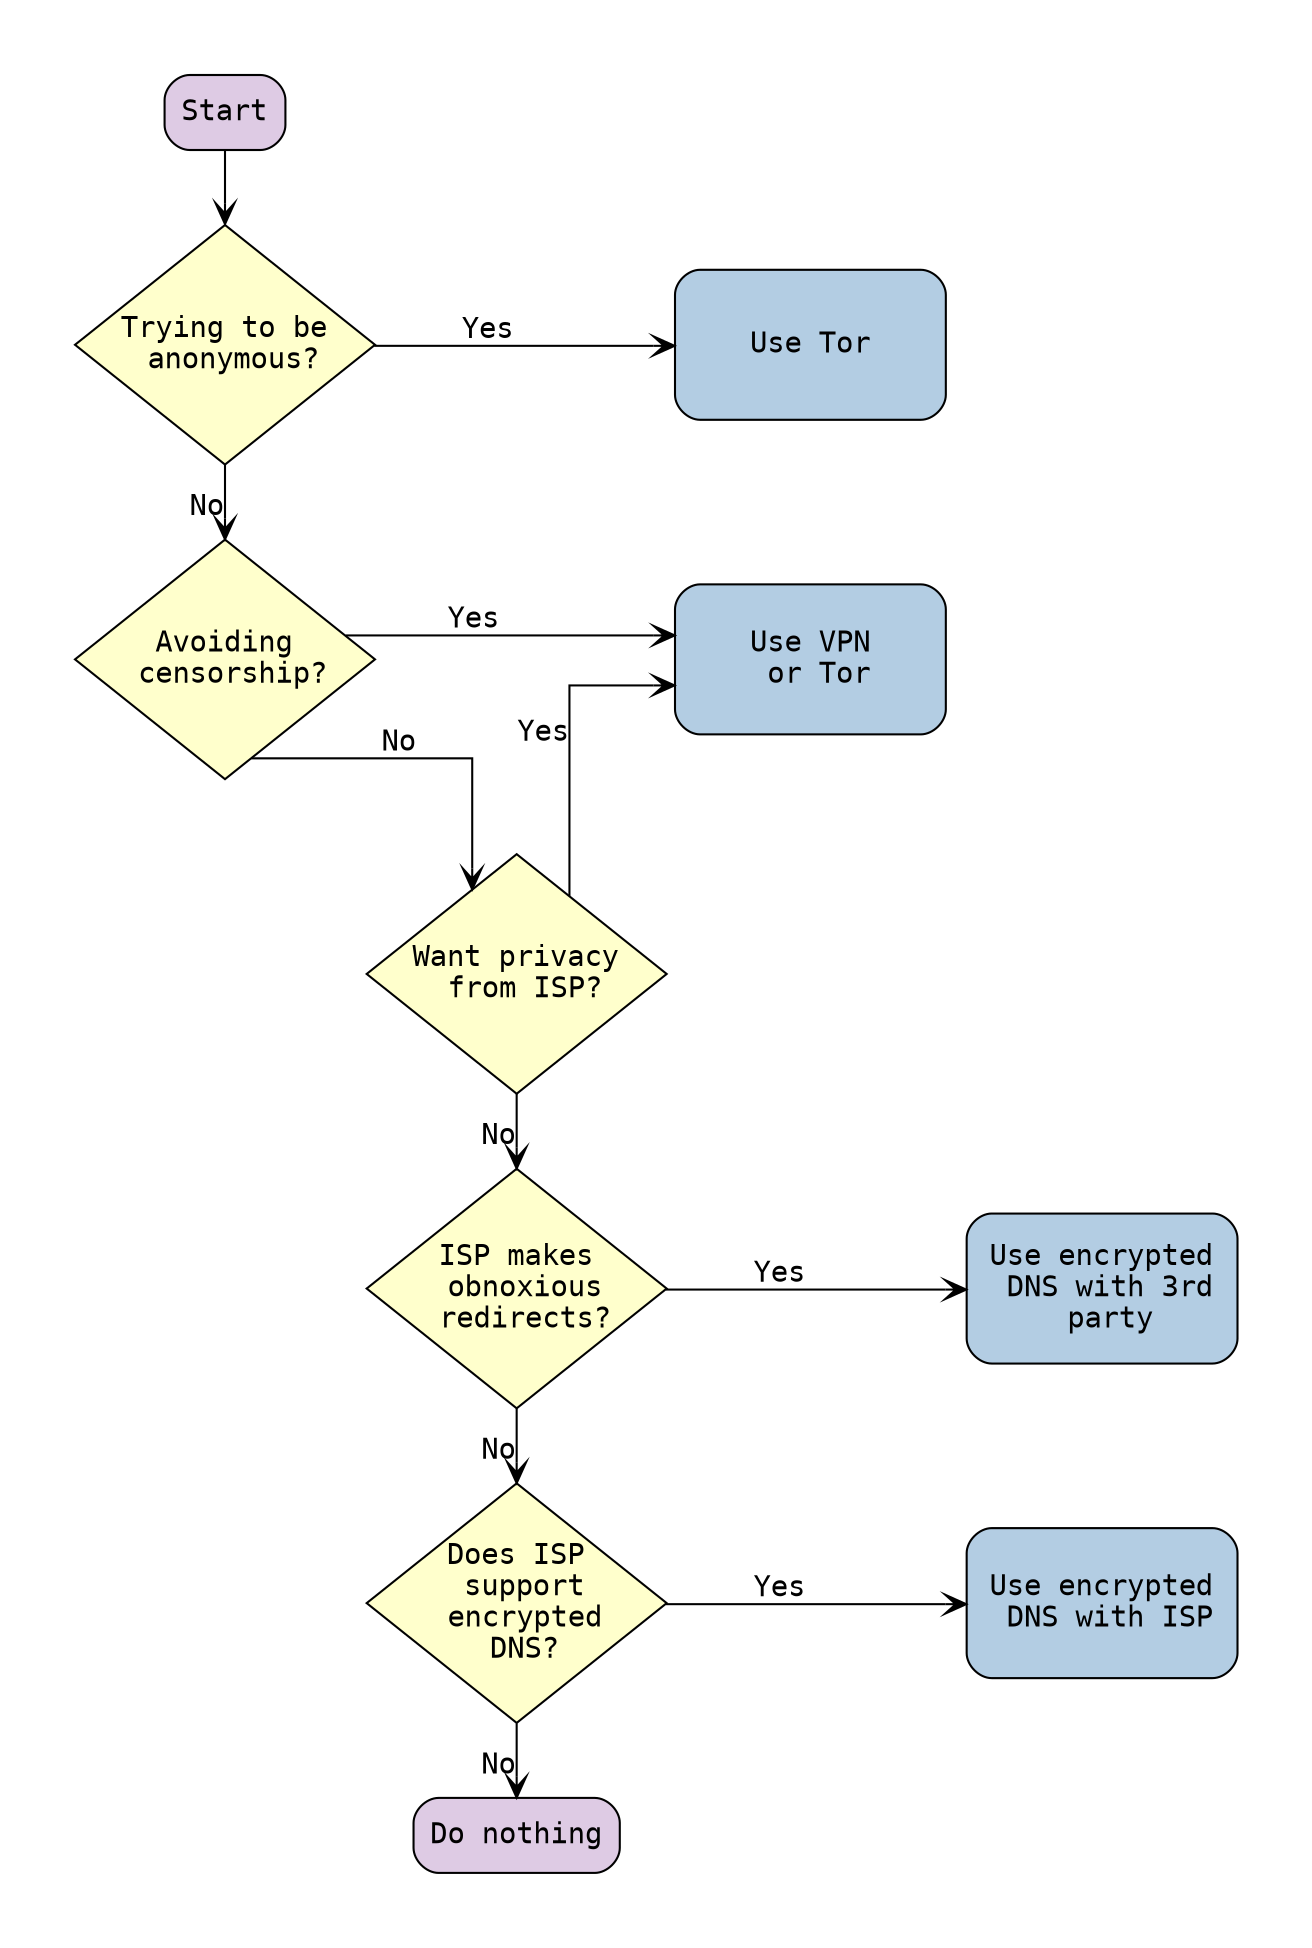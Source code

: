 digraph DNS {
    graph [
        rankdir = TR;
        compound = true;
        fontname = "Monospace"
        pad = "0.5"
        ranksep = "0.5"
        nodesep = "2"
        splines = ortho;
    ];
    edge [
        fontname = "Monospace"
        arrowhead = open
    ];
    node [
        shape = "box"
        style = "filled, rounded"
        fillcolor = 4
        colorscheme = pastel16
        fontname = "Monospace"
    ] Start, nothing
    // Condition
    node [
        shape = "diamond"
        style = "filled"
        fillcolor = 6
        colorscheme = pastel16
        fontname = "Monospace"
        fixedsize = true
        width = 2
        height = 1.6
    ]; anonymous, censorship, privacy, obnoxious, ispDNS
    // Process
    node [
        shape = "record"
        fillcolor= 2
        colorscheme = pastel16
        style="rounded,filled"
        fontname = "Monospace"
        fixedsize = true
        width = 1.8
        height = 1
    ]; tor, vpnOrTor, encryptedDNS, ispDNS, useISP

    // Labels
    anonymous [label="Trying to be\n anonymous?"]
    censorship [label="Avoiding\n censorship?"]
    privacy [label="Want privacy\n from ISP?"]
    ispDNS [label="Does ISP\n support\n encrypted\n DNS?"]
    tor [label="Use Tor"];
    vpnOrTor [label="Use VPN\n or Tor"];
    encryptedDNS [label="Use encrypted\n DNS with 3rd\n party"]
    obnoxious [label="ISP makes\n obnoxious\n redirects?"]
    useISP[label="Use encrypted\n DNS with ISP"]
    nothing[label="Do nothing"]

    // Edges
    Start -> anonymous;
    anonymous -> tor [xlabel="Yes"];
    anonymous -> censorship [xlabel="No"];
    censorship -> vpnOrTor [xlabel="Yes"];
    censorship -> privacy [xlabel="No"];
    privacy -> vpnOrTor [xlabel="Yes"];
    privacy -> obnoxious [xlabel="No"];
    obnoxious -> encryptedDNS [xlabel="Yes"];
    obnoxious -> ispDNS [xlabel="No"];
    ispDNS -> useISP [xlabel="Yes"];
    ispDNS -> nothing [xlabel="No"];

    // Rank
    { rank=same; anonymous, tor; }
    { rank=same; censorship, vpnOrTor; }
    { rank=same; obnoxious, encryptedDNS; }
    { rank=same; ispDNS, useISP; }
}
